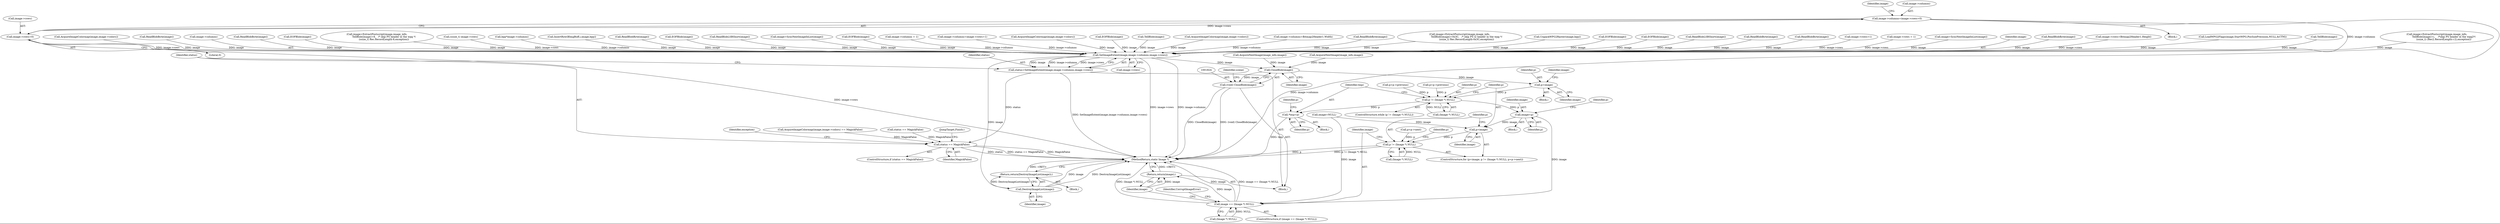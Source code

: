digraph "0_ImageMagick_f6e9d0d9955e85bdd7540b251cd50d598dacc5e6_75@pointer" {
"1001148" [label="(Call,image->columns=image->rows=0)"];
"1001152" [label="(Call,image->rows=0)"];
"1001800" [label="(Call,SetImageExtent(image,image->columns,image->rows))"];
"1001798" [label="(Call,status=SetImageExtent(image,image->columns,image->rows))"];
"1001809" [label="(Call,status == MagickFalse)"];
"1001820" [label="(Call,DestroyImageList(image))"];
"1001819" [label="(Return,return(DestroyImageList(image));)"];
"1001825" [label="(Call,CloseBlob(image))"];
"1001823" [label="(Call,(void) CloseBlob(image))"];
"1001833" [label="(Call,p=image)"];
"1001840" [label="(Call,p != (Image *) NULL)"];
"1001847" [label="(Call,*tmp=p)"];
"1001873" [label="(Call,image=p)"];
"1001882" [label="(Call,p=image)"];
"1001885" [label="(Call,p != (Image *) NULL)"];
"1001904" [label="(Call,image == (Image *) NULL)"];
"1001912" [label="(Return,return(image);)"];
"1001839" [label="(ControlStructure,while (p != (Image *) NULL))"];
"1001821" [label="(Identifier,image)"];
"1001811" [label="(Identifier,MagickFalse)"];
"1000351" [label="(Call,ReadBlobByte(image))"];
"1001473" [label="(Call,image->rows=Bitmap2Header1.Height)"];
"1001780" [label="(Call,LoadWPG2Flags(image,StartWPG.PosSizePrecision,NULL,&CTM))"];
"1001825" [label="(Call,CloseBlob(image))"];
"1000373" [label="(Call,TellBlob(image))"];
"1001757" [label="(Call,image=ExtractPostscript(image,image_info,\n                  TellBlob(image)+i,    /*skip PS header in the wpg2*/\n                  (ssize_t) (Rec2.RecordLength-i-2),exception))"];
"1001318" [label="(Call,AcquireImageColormap(image,image->colors))"];
"1000562" [label="(Call,ReadBlobByte(image))"];
"1001802" [label="(Call,image->columns)"];
"1001831" [label="(Identifier,scene)"];
"1001886" [label="(Identifier,p)"];
"1001812" [label="(Block,)"];
"1001823" [label="(Call,(void) CloseBlob(image))"];
"1001238" [label="(Call,ReadBlobByte(image))"];
"1001216" [label="(Call,EOFBlob(image))"];
"1000572" [label="(Call,image=ExtractPostscript(image,image_info,\n                  TellBlob(image)+8,   /* skip PS header in the wpg */\n                  (ssize_t) Rec.RecordLength-8,exception))"];
"1001874" [label="(Identifier,image)"];
"1001127" [label="(Call,AcquireNextImage(image_info,image))"];
"1001904" [label="(Call,image == (Image *) NULL)"];
"1001592" [label="(Call,(ssize_t) image->rows)"];
"1001561" [label="(Call,bpp*image->columns)"];
"1001606" [label="(Call,InsertRow(BImgBuff,i,image,bpp))"];
"1001808" [label="(ControlStructure,if (status == MagickFalse))"];
"1001156" [label="(Literal,0)"];
"1001873" [label="(Call,image=p)"];
"1001819" [label="(Return,return(DestroyImageList(image));)"];
"1001883" [label="(Identifier,p)"];
"1001840" [label="(Call,p != (Image *) NULL)"];
"1001148" [label="(Call,image->columns=image->rows=0)"];
"1001317" [label="(Call,AcquireImageColormap(image,image->colors) == MagickFalse)"];
"1001384" [label="(Call,ReadBlobByte(image))"];
"1001881" [label="(ControlStructure,for (p=image; p != (Image *) NULL; p=p->next))"];
"1001876" [label="(Call,p=p->previous)"];
"1001826" [label="(Identifier,image)"];
"1000342" [label="(Call,EOFBlob(image))"];
"1000211" [label="(Call,status == MagickFalse)"];
"1001863" [label="(Call,p=p->previous)"];
"1001747" [label="(Call,ReadBlobLSBShort(image))"];
"1001725" [label="(Call,image=SyncNextImageInList(image))"];
"1001204" [label="(Call,EOFBlob(image))"];
"1001833" [label="(Call,p=image)"];
"1000299" [label="(Call,image->columns = 1)"];
"1001822" [label="(JumpTarget,Finish:)"];
"1001842" [label="(Call,(Image *) NULL)"];
"1001153" [label="(Call,image->rows)"];
"1001798" [label="(Call,status=SetImageExtent(image,image->columns,image->rows))"];
"1000382" [label="(Block,)"];
"1001887" [label="(Call,(Image *) NULL)"];
"1001906" [label="(Call,(Image *) NULL)"];
"1001805" [label="(Call,image->rows)"];
"1001152" [label="(Call,image->rows=0)"];
"1001884" [label="(Identifier,image)"];
"1001845" [label="(Block,)"];
"1001834" [label="(Identifier,p)"];
"1001809" [label="(Call,status == MagickFalse)"];
"1001708" [label="(Call,AcquireNextImage(image_info,image))"];
"1001729" [label="(Call,image->columns=image->rows=1)"];
"1001914" [label="(MethodReturn,static Image *)"];
"1001847" [label="(Call,*tmp=p)"];
"1001504" [label="(Call,AcquireImageColormap(image,image->colors))"];
"1001854" [label="(Identifier,p)"];
"1001848" [label="(Identifier,tmp)"];
"1000330" [label="(Call,EOFBlob(image))"];
"1001820" [label="(Call,DestroyImageList(image))"];
"1001885" [label="(Call,p != (Image *) NULL)"];
"1001266" [label="(Call,TellBlob(image))"];
"1000503" [label="(Call,AcquireImageColormap(image,image->colors))"];
"1001466" [label="(Call,image->columns=Bitmap2Header1.Width)"];
"1001225" [label="(Call,ReadBlobByte(image))"];
"1001170" [label="(Call,image=ExtractPostscript(image,image_info,\n                  TellBlob(image)+0x3C,   /* skip PS l2 header in the wpg */\n                  (ssize_t) Rec.RecordLength-0x3C,exception))"];
"1001903" [label="(ControlStructure,if (image == (Image *) NULL))"];
"1001875" [label="(Identifier,p)"];
"1001882" [label="(Call,p=image)"];
"1001905" [label="(Identifier,image)"];
"1001872" [label="(Block,)"];
"1001835" [label="(Identifier,image)"];
"1001624" [label="(Call,UnpackWPG2Raster(image,bpp))"];
"1001799" [label="(Identifier,status)"];
"1001890" [label="(Call,p=p->next)"];
"1001810" [label="(Identifier,status)"];
"1001836" [label="(Call,image=NULL)"];
"1001849" [label="(Identifier,p)"];
"1001912" [label="(Return,return(image);)"];
"1001159" [label="(Identifier,image)"];
"1000365" [label="(Call,EOFBlob(image))"];
"1001258" [label="(Call,EOFBlob(image))"];
"1001814" [label="(Identifier,exception)"];
"1001877" [label="(Identifier,p)"];
"1000271" [label="(Call,ReadBlobLSBShort(image))"];
"1001837" [label="(Identifier,image)"];
"1001897" [label="(Identifier,p)"];
"1001425" [label="(Call,ReadBlobByte(image))"];
"1001913" [label="(Identifier,image)"];
"1001841" [label="(Identifier,p)"];
"1001293" [label="(Call,ReadBlobByte(image))"];
"1001733" [label="(Call,image->rows=1)"];
"1001910" [label="(Identifier,CorruptImageError)"];
"1001149" [label="(Call,image->columns)"];
"1001800" [label="(Call,SetImageExtent(image,image->columns,image->rows))"];
"1001827" [label="(Block,)"];
"1000141" [label="(Block,)"];
"1000304" [label="(Call,image->rows = 1)"];
"1001144" [label="(Call,image=SyncNextImageInList(image))"];
"1001801" [label="(Identifier,image)"];
"1001148" -> "1000382"  [label="AST: "];
"1001148" -> "1001152"  [label="CFG: "];
"1001149" -> "1001148"  [label="AST: "];
"1001152" -> "1001148"  [label="AST: "];
"1001159" -> "1001148"  [label="CFG: "];
"1001148" -> "1001914"  [label="DDG: image->columns"];
"1001152" -> "1001148"  [label="DDG: image->rows"];
"1001148" -> "1001800"  [label="DDG: image->columns"];
"1001152" -> "1001156"  [label="CFG: "];
"1001153" -> "1001152"  [label="AST: "];
"1001156" -> "1001152"  [label="AST: "];
"1001152" -> "1001914"  [label="DDG: image->rows"];
"1001152" -> "1001800"  [label="DDG: image->rows"];
"1001800" -> "1001798"  [label="AST: "];
"1001800" -> "1001805"  [label="CFG: "];
"1001801" -> "1001800"  [label="AST: "];
"1001802" -> "1001800"  [label="AST: "];
"1001805" -> "1001800"  [label="AST: "];
"1001798" -> "1001800"  [label="CFG: "];
"1001800" -> "1001914"  [label="DDG: image->rows"];
"1001800" -> "1001914"  [label="DDG: image->columns"];
"1001800" -> "1001798"  [label="DDG: image"];
"1001800" -> "1001798"  [label="DDG: image->columns"];
"1001800" -> "1001798"  [label="DDG: image->rows"];
"1001204" -> "1001800"  [label="DDG: image"];
"1001238" -> "1001800"  [label="DDG: image"];
"1001144" -> "1001800"  [label="DDG: image"];
"1000365" -> "1001800"  [label="DDG: image"];
"1001504" -> "1001800"  [label="DDG: image"];
"1001225" -> "1001800"  [label="DDG: image"];
"1001216" -> "1001800"  [label="DDG: image"];
"1001624" -> "1001800"  [label="DDG: image"];
"1001266" -> "1001800"  [label="DDG: image"];
"1001725" -> "1001800"  [label="DDG: image"];
"1000330" -> "1001800"  [label="DDG: image"];
"1001757" -> "1001800"  [label="DDG: image"];
"1000562" -> "1001800"  [label="DDG: image"];
"1000342" -> "1001800"  [label="DDG: image"];
"1001747" -> "1001800"  [label="DDG: image"];
"1001384" -> "1001800"  [label="DDG: image"];
"1001318" -> "1001800"  [label="DDG: image"];
"1001606" -> "1001800"  [label="DDG: image"];
"1001170" -> "1001800"  [label="DDG: image"];
"1001293" -> "1001800"  [label="DDG: image"];
"1000503" -> "1001800"  [label="DDG: image"];
"1000351" -> "1001800"  [label="DDG: image"];
"1001258" -> "1001800"  [label="DDG: image"];
"1000271" -> "1001800"  [label="DDG: image"];
"1001780" -> "1001800"  [label="DDG: image"];
"1001425" -> "1001800"  [label="DDG: image"];
"1000572" -> "1001800"  [label="DDG: image"];
"1000373" -> "1001800"  [label="DDG: image"];
"1001561" -> "1001800"  [label="DDG: image->columns"];
"1001729" -> "1001800"  [label="DDG: image->columns"];
"1001466" -> "1001800"  [label="DDG: image->columns"];
"1000299" -> "1001800"  [label="DDG: image->columns"];
"1001473" -> "1001800"  [label="DDG: image->rows"];
"1000304" -> "1001800"  [label="DDG: image->rows"];
"1001592" -> "1001800"  [label="DDG: image->rows"];
"1001733" -> "1001800"  [label="DDG: image->rows"];
"1001800" -> "1001820"  [label="DDG: image"];
"1001800" -> "1001825"  [label="DDG: image"];
"1001798" -> "1000141"  [label="AST: "];
"1001799" -> "1001798"  [label="AST: "];
"1001810" -> "1001798"  [label="CFG: "];
"1001798" -> "1001914"  [label="DDG: SetImageExtent(image,image->columns,image->rows)"];
"1001798" -> "1001809"  [label="DDG: status"];
"1001809" -> "1001808"  [label="AST: "];
"1001809" -> "1001811"  [label="CFG: "];
"1001810" -> "1001809"  [label="AST: "];
"1001811" -> "1001809"  [label="AST: "];
"1001814" -> "1001809"  [label="CFG: "];
"1001822" -> "1001809"  [label="CFG: "];
"1001809" -> "1001914"  [label="DDG: status == MagickFalse"];
"1001809" -> "1001914"  [label="DDG: MagickFalse"];
"1001809" -> "1001914"  [label="DDG: status"];
"1000211" -> "1001809"  [label="DDG: MagickFalse"];
"1001317" -> "1001809"  [label="DDG: MagickFalse"];
"1001820" -> "1001819"  [label="AST: "];
"1001820" -> "1001821"  [label="CFG: "];
"1001821" -> "1001820"  [label="AST: "];
"1001819" -> "1001820"  [label="CFG: "];
"1001820" -> "1001914"  [label="DDG: DestroyImageList(image)"];
"1001820" -> "1001914"  [label="DDG: image"];
"1001820" -> "1001819"  [label="DDG: DestroyImageList(image)"];
"1001819" -> "1001812"  [label="AST: "];
"1001914" -> "1001819"  [label="CFG: "];
"1001819" -> "1001914"  [label="DDG: <RET>"];
"1001825" -> "1001823"  [label="AST: "];
"1001825" -> "1001826"  [label="CFG: "];
"1001826" -> "1001825"  [label="AST: "];
"1001823" -> "1001825"  [label="CFG: "];
"1001825" -> "1001823"  [label="DDG: image"];
"1001127" -> "1001825"  [label="DDG: image"];
"1001708" -> "1001825"  [label="DDG: image"];
"1001825" -> "1001833"  [label="DDG: image"];
"1001823" -> "1000141"  [label="AST: "];
"1001824" -> "1001823"  [label="AST: "];
"1001831" -> "1001823"  [label="CFG: "];
"1001823" -> "1001914"  [label="DDG: CloseBlob(image)"];
"1001823" -> "1001914"  [label="DDG: (void) CloseBlob(image)"];
"1001833" -> "1001827"  [label="AST: "];
"1001833" -> "1001835"  [label="CFG: "];
"1001834" -> "1001833"  [label="AST: "];
"1001835" -> "1001833"  [label="AST: "];
"1001837" -> "1001833"  [label="CFG: "];
"1001833" -> "1001840"  [label="DDG: p"];
"1001840" -> "1001839"  [label="AST: "];
"1001840" -> "1001842"  [label="CFG: "];
"1001841" -> "1001840"  [label="AST: "];
"1001842" -> "1001840"  [label="AST: "];
"1001848" -> "1001840"  [label="CFG: "];
"1001883" -> "1001840"  [label="CFG: "];
"1001876" -> "1001840"  [label="DDG: p"];
"1001863" -> "1001840"  [label="DDG: p"];
"1001842" -> "1001840"  [label="DDG: NULL"];
"1001840" -> "1001847"  [label="DDG: p"];
"1001840" -> "1001873"  [label="DDG: p"];
"1001847" -> "1001845"  [label="AST: "];
"1001847" -> "1001849"  [label="CFG: "];
"1001848" -> "1001847"  [label="AST: "];
"1001849" -> "1001847"  [label="AST: "];
"1001854" -> "1001847"  [label="CFG: "];
"1001847" -> "1001914"  [label="DDG: tmp"];
"1001873" -> "1001872"  [label="AST: "];
"1001873" -> "1001875"  [label="CFG: "];
"1001874" -> "1001873"  [label="AST: "];
"1001875" -> "1001873"  [label="AST: "];
"1001877" -> "1001873"  [label="CFG: "];
"1001873" -> "1001882"  [label="DDG: image"];
"1001873" -> "1001904"  [label="DDG: image"];
"1001882" -> "1001881"  [label="AST: "];
"1001882" -> "1001884"  [label="CFG: "];
"1001883" -> "1001882"  [label="AST: "];
"1001884" -> "1001882"  [label="AST: "];
"1001886" -> "1001882"  [label="CFG: "];
"1001836" -> "1001882"  [label="DDG: image"];
"1001882" -> "1001885"  [label="DDG: p"];
"1001885" -> "1001881"  [label="AST: "];
"1001885" -> "1001887"  [label="CFG: "];
"1001886" -> "1001885"  [label="AST: "];
"1001887" -> "1001885"  [label="AST: "];
"1001897" -> "1001885"  [label="CFG: "];
"1001905" -> "1001885"  [label="CFG: "];
"1001885" -> "1001914"  [label="DDG: p != (Image *) NULL"];
"1001885" -> "1001914"  [label="DDG: p"];
"1001890" -> "1001885"  [label="DDG: p"];
"1001887" -> "1001885"  [label="DDG: NULL"];
"1001904" -> "1001903"  [label="AST: "];
"1001904" -> "1001906"  [label="CFG: "];
"1001905" -> "1001904"  [label="AST: "];
"1001906" -> "1001904"  [label="AST: "];
"1001910" -> "1001904"  [label="CFG: "];
"1001913" -> "1001904"  [label="CFG: "];
"1001904" -> "1001914"  [label="DDG: image"];
"1001904" -> "1001914"  [label="DDG: image == (Image *) NULL"];
"1001904" -> "1001914"  [label="DDG: (Image *) NULL"];
"1001836" -> "1001904"  [label="DDG: image"];
"1001906" -> "1001904"  [label="DDG: NULL"];
"1001904" -> "1001912"  [label="DDG: image"];
"1001912" -> "1000141"  [label="AST: "];
"1001912" -> "1001913"  [label="CFG: "];
"1001913" -> "1001912"  [label="AST: "];
"1001914" -> "1001912"  [label="CFG: "];
"1001912" -> "1001914"  [label="DDG: <RET>"];
"1001913" -> "1001912"  [label="DDG: image"];
}
